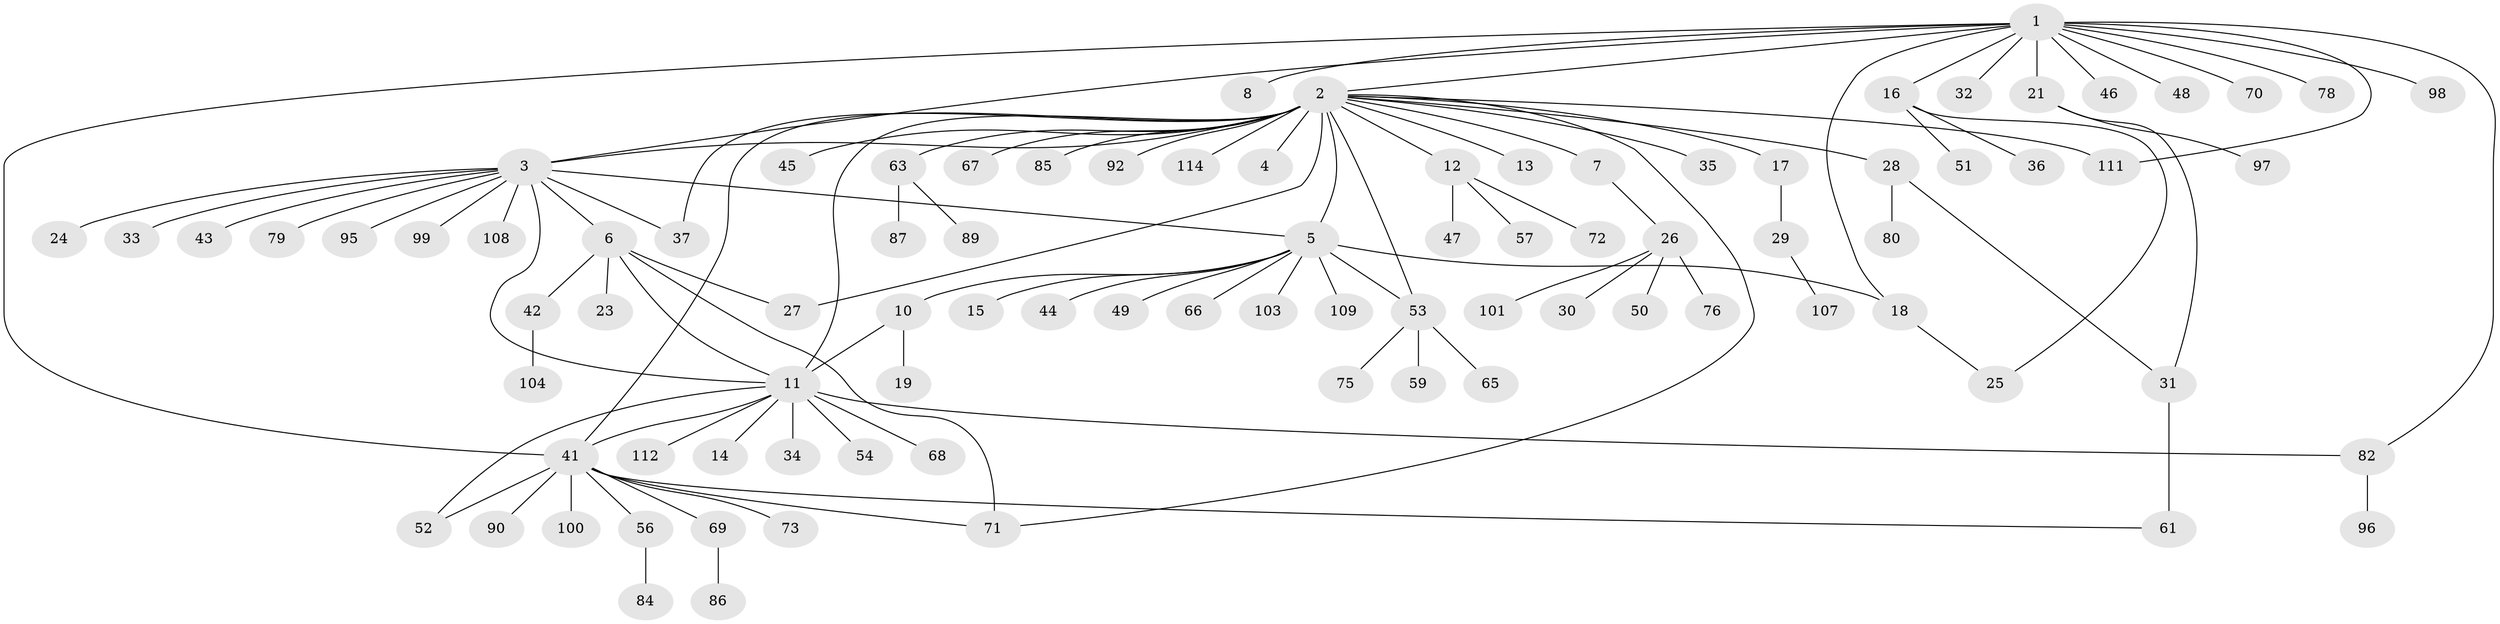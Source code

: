 // Generated by graph-tools (version 1.1) at 2025/51/02/27/25 19:51:55]
// undirected, 90 vertices, 108 edges
graph export_dot {
graph [start="1"]
  node [color=gray90,style=filled];
  1 [super="+22"];
  2 [super="+60"];
  3 [super="+40"];
  4;
  5 [super="+106"];
  6 [super="+9"];
  7;
  8;
  10;
  11 [super="+102"];
  12 [super="+55"];
  13 [super="+113"];
  14;
  15;
  16 [super="+20"];
  17 [super="+91"];
  18;
  19;
  21 [super="+58"];
  23 [super="+62"];
  24;
  25 [super="+39"];
  26 [super="+93"];
  27;
  28;
  29 [super="+38"];
  30;
  31 [super="+77"];
  32;
  33;
  34;
  35;
  36;
  37;
  41 [super="+105"];
  42;
  43;
  44;
  45;
  46;
  47 [super="+64"];
  48;
  49;
  50;
  51;
  52;
  53 [super="+74"];
  54;
  56;
  57;
  59;
  61;
  63 [super="+83"];
  65 [super="+94"];
  66;
  67;
  68;
  69 [super="+81"];
  70;
  71 [super="+88"];
  72;
  73;
  75;
  76;
  78;
  79;
  80;
  82 [super="+110"];
  84;
  85;
  86;
  87;
  89;
  90;
  92;
  95;
  96;
  97;
  98;
  99;
  100;
  101;
  103;
  104;
  107;
  108;
  109;
  111;
  112;
  114;
  1 -- 2;
  1 -- 3;
  1 -- 8;
  1 -- 16;
  1 -- 18;
  1 -- 21;
  1 -- 32;
  1 -- 41;
  1 -- 46;
  1 -- 48;
  1 -- 70;
  1 -- 78;
  1 -- 82;
  1 -- 98;
  1 -- 111;
  2 -- 3 [weight=2];
  2 -- 4;
  2 -- 5;
  2 -- 7;
  2 -- 11;
  2 -- 12;
  2 -- 13;
  2 -- 17;
  2 -- 28;
  2 -- 35;
  2 -- 37;
  2 -- 41;
  2 -- 45;
  2 -- 53;
  2 -- 63;
  2 -- 67;
  2 -- 85;
  2 -- 92;
  2 -- 111;
  2 -- 114;
  2 -- 27;
  2 -- 71;
  3 -- 6;
  3 -- 11;
  3 -- 24;
  3 -- 33;
  3 -- 37;
  3 -- 43;
  3 -- 79;
  3 -- 99;
  3 -- 108;
  3 -- 5;
  3 -- 95;
  5 -- 10;
  5 -- 15;
  5 -- 18;
  5 -- 44;
  5 -- 49;
  5 -- 53;
  5 -- 66;
  5 -- 103;
  5 -- 109;
  6 -- 11;
  6 -- 23;
  6 -- 27;
  6 -- 71;
  6 -- 42;
  7 -- 26;
  10 -- 11;
  10 -- 19;
  11 -- 14;
  11 -- 34;
  11 -- 52;
  11 -- 54;
  11 -- 68;
  11 -- 112;
  11 -- 41;
  11 -- 82;
  12 -- 47;
  12 -- 57;
  12 -- 72;
  16 -- 36;
  16 -- 51;
  16 -- 25;
  17 -- 29;
  18 -- 25;
  21 -- 31;
  21 -- 97;
  26 -- 30;
  26 -- 50;
  26 -- 76;
  26 -- 101;
  28 -- 80;
  28 -- 31;
  29 -- 107;
  31 -- 61 [weight=2];
  41 -- 52;
  41 -- 56;
  41 -- 69;
  41 -- 71;
  41 -- 73;
  41 -- 90;
  41 -- 100;
  41 -- 61;
  42 -- 104;
  53 -- 59;
  53 -- 65;
  53 -- 75;
  56 -- 84;
  63 -- 89;
  63 -- 87;
  69 -- 86;
  82 -- 96;
}
